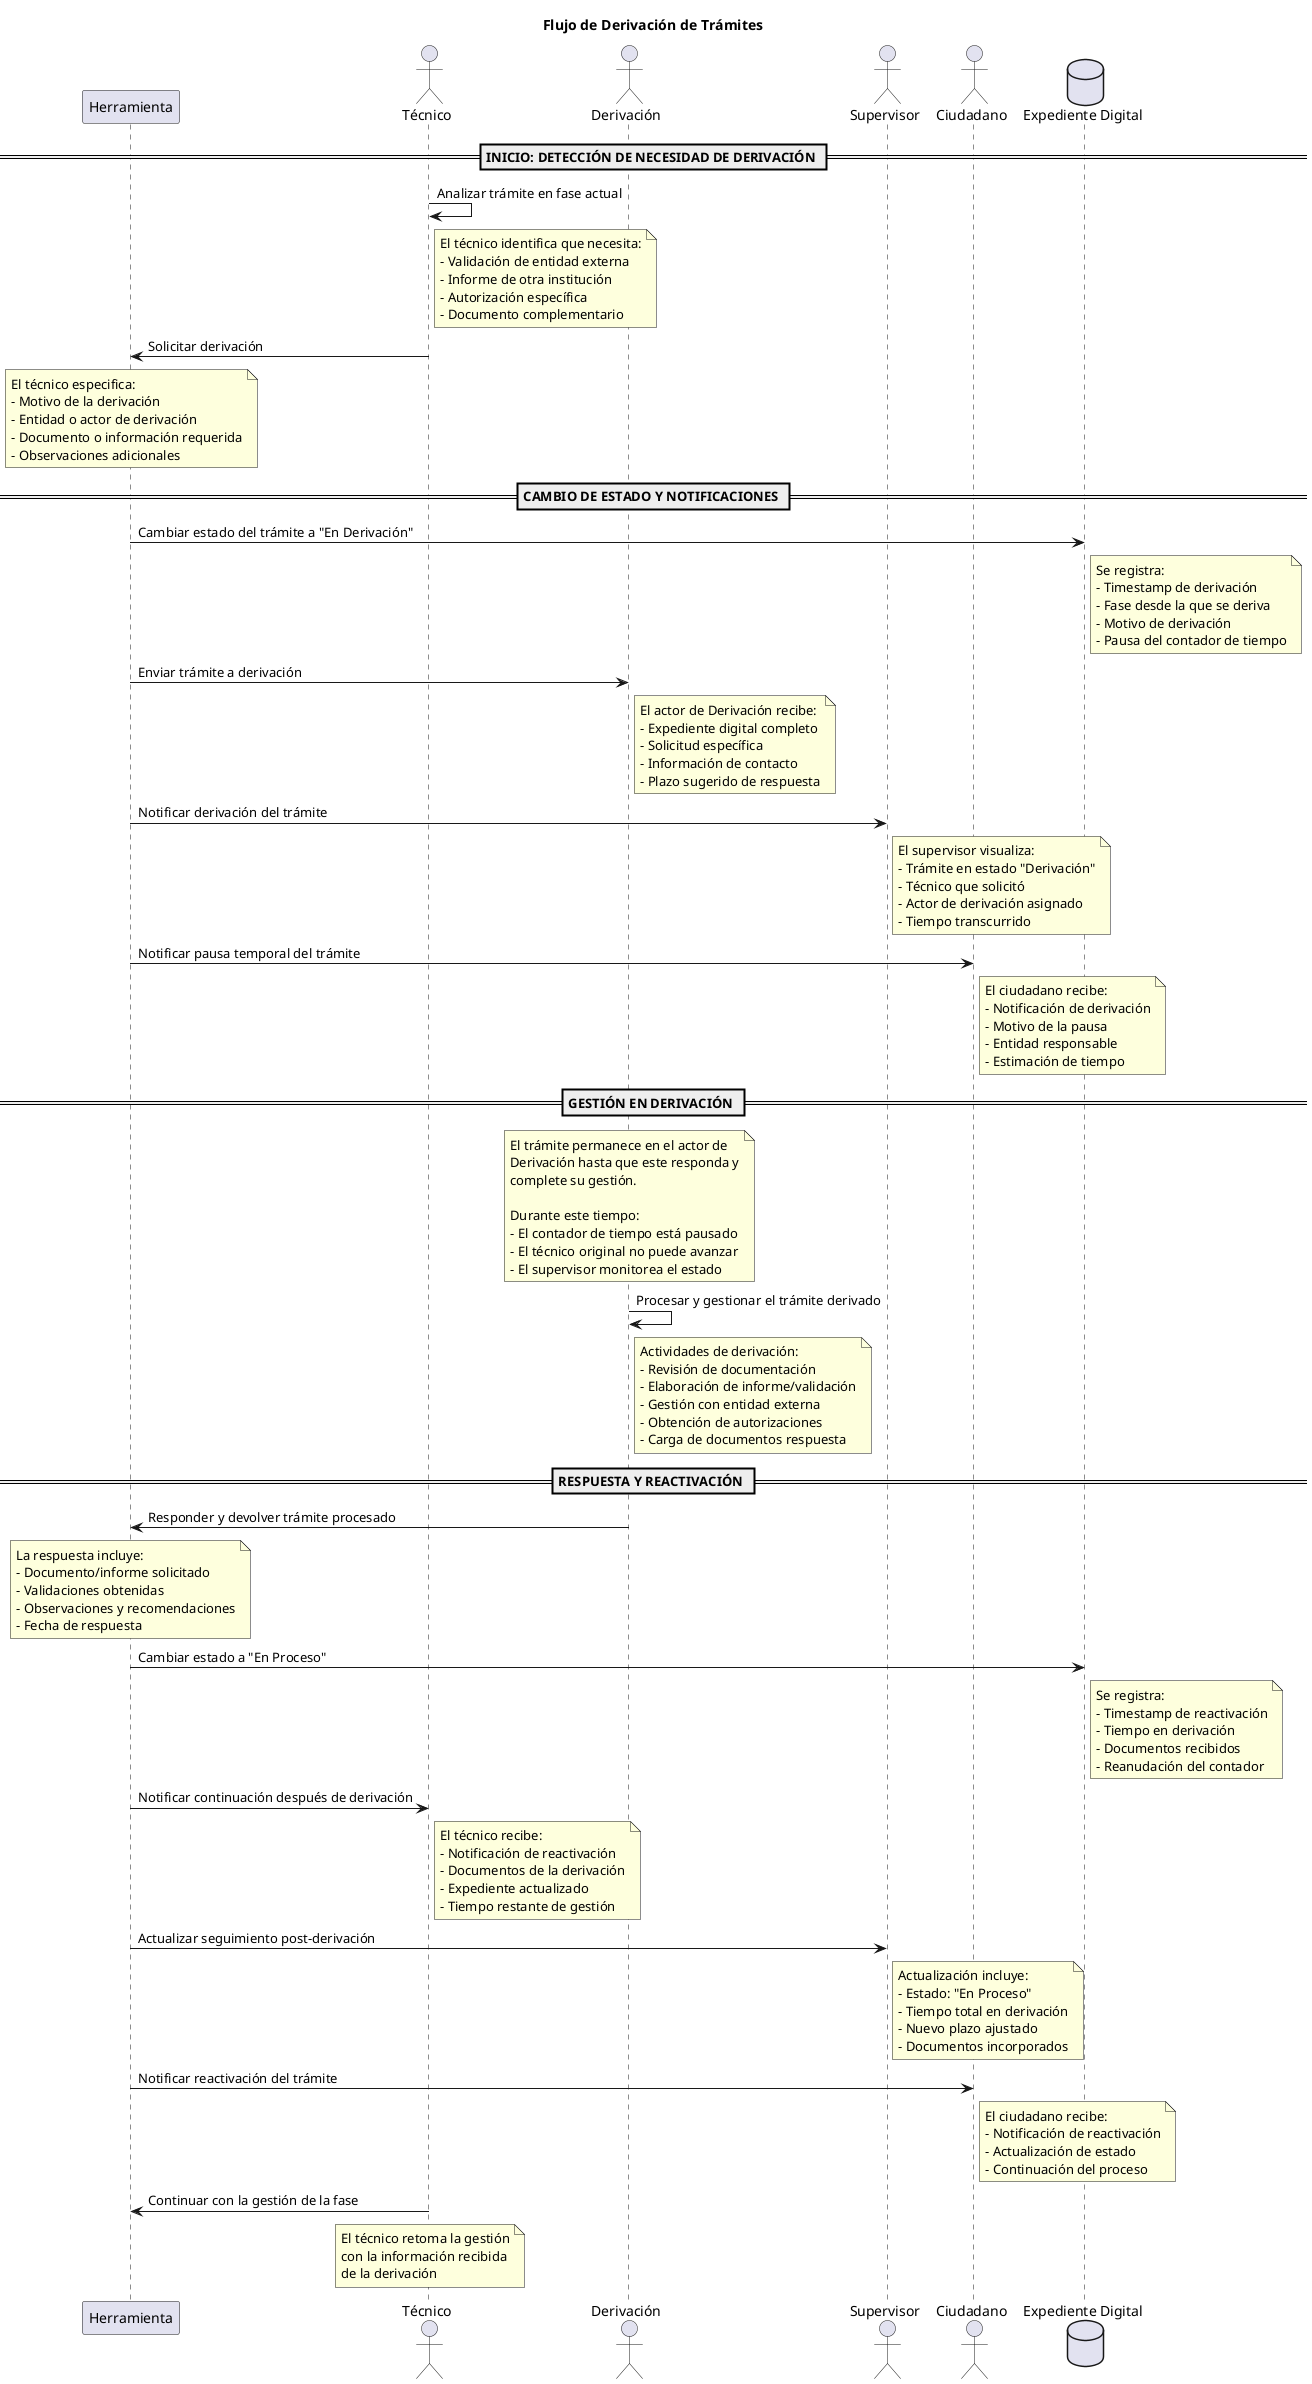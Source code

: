 @startuml
title Flujo de Derivación de Trámites

participant "Herramienta" as Herramienta
actor "Técnico" as Tecnico
actor "Derivación" as Derivacion
actor "Supervisor" as Supervisor
actor "Ciudadano" as Ciudadano
database "Expediente Digital" as BD

== INICIO: DETECCIÓN DE NECESIDAD DE DERIVACIÓN ==

Tecnico -> Tecnico : Analizar trámite en fase actual
note right of Tecnico
  El técnico identifica que necesita:
  - Validación de entidad externa
  - Informe de otra institución
  - Autorización específica
  - Documento complementario
end note

Tecnico -> Herramienta : Solicitar derivación
note over Herramienta
  El técnico especifica:
  - Motivo de la derivación
  - Entidad o actor de derivación
  - Documento o información requerida
  - Observaciones adicionales
end note

== CAMBIO DE ESTADO Y NOTIFICACIONES ==

Herramienta -> BD : Cambiar estado del trámite a "En Derivación"
note right of BD
  Se registra:
  - Timestamp de derivación
  - Fase desde la que se deriva
  - Motivo de derivación
  - Pausa del contador de tiempo
end note

Herramienta -> Derivacion : Enviar trámite a derivación
note right of Derivacion
  El actor de Derivación recibe:
  - Expediente digital completo
  - Solicitud específica
  - Información de contacto
  - Plazo sugerido de respuesta
end note

Herramienta -> Supervisor : Notificar derivación del trámite
note right of Supervisor
  El supervisor visualiza:
  - Trámite en estado "Derivación"
  - Técnico que solicitó
  - Actor de derivación asignado
  - Tiempo transcurrido
end note

Herramienta -> Ciudadano : Notificar pausa temporal del trámite
note right of Ciudadano
  El ciudadano recibe:
  - Notificación de derivación
  - Motivo de la pausa
  - Entidad responsable
  - Estimación de tiempo
end note

== GESTIÓN EN DERIVACIÓN ==

note over Derivacion
  El trámite permanece en el actor de
  Derivación hasta que este responda y
  complete su gestión.
  
  Durante este tiempo:
  - El contador de tiempo está pausado
  - El técnico original no puede avanzar
  - El supervisor monitorea el estado
end note

Derivacion -> Derivacion : Procesar y gestionar el trámite derivado
note right of Derivacion
  Actividades de derivación:
  - Revisión de documentación
  - Elaboración de informe/validación
  - Gestión con entidad externa
  - Obtención de autorizaciones
  - Carga de documentos respuesta
end note

== RESPUESTA Y REACTIVACIÓN ==

Derivacion -> Herramienta : Responder y devolver trámite procesado
note over Herramienta
  La respuesta incluye:
  - Documento/informe solicitado
  - Validaciones obtenidas
  - Observaciones y recomendaciones
  - Fecha de respuesta
end note

Herramienta -> BD : Cambiar estado a "En Proceso"
note right of BD
  Se registra:
  - Timestamp de reactivación
  - Tiempo en derivación
  - Documentos recibidos
  - Reanudación del contador
end note

Herramienta -> Tecnico : Notificar continuación después de derivación
note right of Tecnico
  El técnico recibe:
  - Notificación de reactivación
  - Documentos de la derivación
  - Expediente actualizado
  - Tiempo restante de gestión
end note

Herramienta -> Supervisor : Actualizar seguimiento post-derivación
note right of Supervisor
  Actualización incluye:
  - Estado: "En Proceso"
  - Tiempo total en derivación
  - Nuevo plazo ajustado
  - Documentos incorporados
end note

Herramienta -> Ciudadano : Notificar reactivación del trámite
note right of Ciudadano
  El ciudadano recibe:
  - Notificación de reactivación
  - Actualización de estado
  - Continuación del proceso
end note

Tecnico -> Herramienta : Continuar con la gestión de la fase
note over Tecnico
  El técnico retoma la gestión
  con la información recibida
  de la derivación
end note

@enduml

